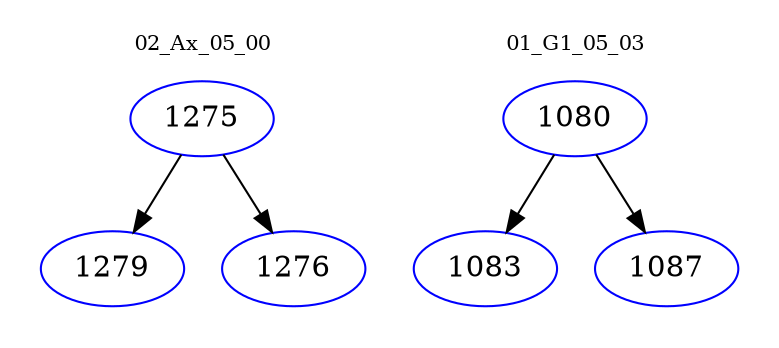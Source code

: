 digraph{
subgraph cluster_0 {
color = white
label = "02_Ax_05_00";
fontsize=10;
T0_1275 [label="1275", color="blue"]
T0_1275 -> T0_1279 [color="black"]
T0_1279 [label="1279", color="blue"]
T0_1275 -> T0_1276 [color="black"]
T0_1276 [label="1276", color="blue"]
}
subgraph cluster_1 {
color = white
label = "01_G1_05_03";
fontsize=10;
T1_1080 [label="1080", color="blue"]
T1_1080 -> T1_1083 [color="black"]
T1_1083 [label="1083", color="blue"]
T1_1080 -> T1_1087 [color="black"]
T1_1087 [label="1087", color="blue"]
}
}

